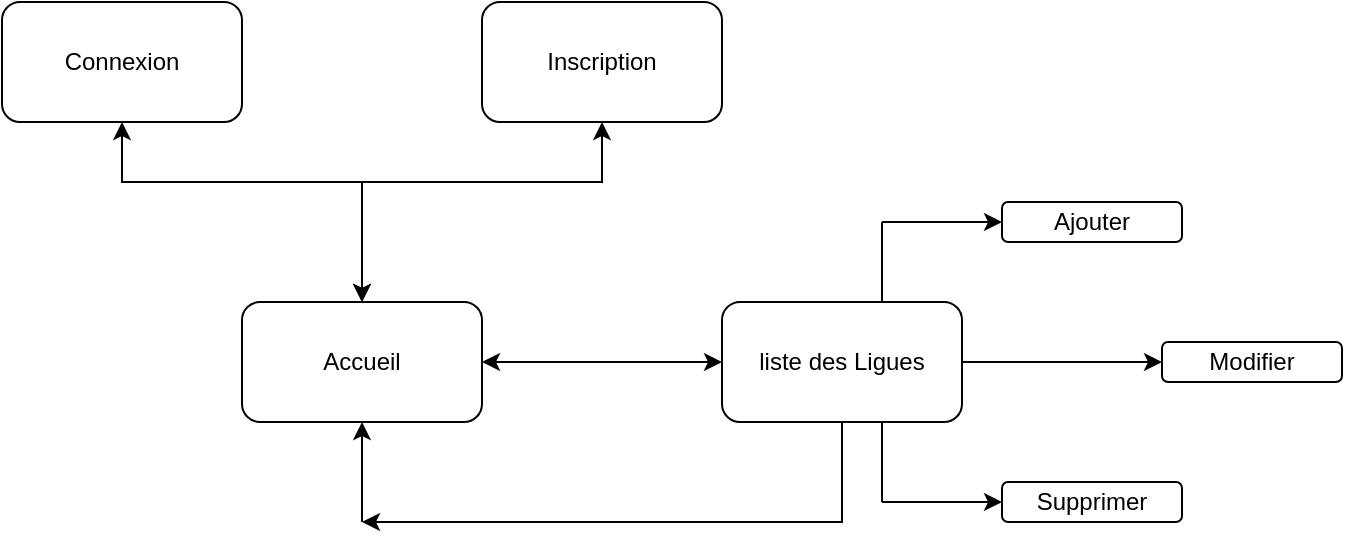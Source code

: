 <mxfile version="26.0.10">
  <diagram name="Page-1" id="lUc0STYfkdchTkpgnV7Y">
    <mxGraphModel grid="1" page="1" gridSize="10" guides="1" tooltips="1" connect="1" arrows="1" fold="1" pageScale="1" pageWidth="827" pageHeight="1169" math="0" shadow="0">
      <root>
        <mxCell id="0" />
        <mxCell id="1" parent="0" />
        <mxCell id="ewshmaN6cRR2-6w1Fa8d-1" value="Accueil" style="rounded=1;whiteSpace=wrap;html=1;" vertex="1" parent="1">
          <mxGeometry x="190" y="340" width="120" height="60" as="geometry" />
        </mxCell>
        <mxCell id="ewshmaN6cRR2-6w1Fa8d-2" value="Connexion" style="rounded=1;whiteSpace=wrap;html=1;" vertex="1" parent="1">
          <mxGeometry x="70" y="190" width="120" height="60" as="geometry" />
        </mxCell>
        <mxCell id="ewshmaN6cRR2-6w1Fa8d-3" value="Inscription" style="rounded=1;whiteSpace=wrap;html=1;" vertex="1" parent="1">
          <mxGeometry x="310" y="190" width="120" height="60" as="geometry" />
        </mxCell>
        <mxCell id="ewshmaN6cRR2-6w1Fa8d-4" value="liste des Ligues" style="rounded=1;whiteSpace=wrap;html=1;" vertex="1" parent="1">
          <mxGeometry x="430" y="340" width="120" height="60" as="geometry" />
        </mxCell>
        <mxCell id="ewshmaN6cRR2-6w1Fa8d-8" value="" style="endArrow=classic;startArrow=classic;html=1;rounded=0;exitX=0.5;exitY=1;exitDx=0;exitDy=0;entryX=0.5;entryY=0;entryDx=0;entryDy=0;" edge="1" parent="1" source="ewshmaN6cRR2-6w1Fa8d-2" target="ewshmaN6cRR2-6w1Fa8d-1">
          <mxGeometry width="50" height="50" relative="1" as="geometry">
            <mxPoint x="110" y="330" as="sourcePoint" />
            <mxPoint x="250" y="340" as="targetPoint" />
            <Array as="points">
              <mxPoint x="130" y="280" />
              <mxPoint x="250" y="280" />
            </Array>
          </mxGeometry>
        </mxCell>
        <mxCell id="ewshmaN6cRR2-6w1Fa8d-9" value="" style="endArrow=classic;startArrow=classic;html=1;rounded=0;entryX=0.5;entryY=1;entryDx=0;entryDy=0;exitX=0.5;exitY=0;exitDx=0;exitDy=0;" edge="1" parent="1" source="ewshmaN6cRR2-6w1Fa8d-1" target="ewshmaN6cRR2-6w1Fa8d-3">
          <mxGeometry width="50" height="50" relative="1" as="geometry">
            <mxPoint x="240" y="420" as="sourcePoint" />
            <mxPoint x="290" y="370" as="targetPoint" />
            <Array as="points">
              <mxPoint x="250" y="280" />
              <mxPoint x="370" y="280" />
            </Array>
          </mxGeometry>
        </mxCell>
        <mxCell id="ewshmaN6cRR2-6w1Fa8d-11" value="" style="endArrow=classic;html=1;rounded=0;entryX=0.5;entryY=1;entryDx=0;entryDy=0;" edge="1" parent="1" target="ewshmaN6cRR2-6w1Fa8d-1">
          <mxGeometry width="50" height="50" relative="1" as="geometry">
            <mxPoint x="250" y="450" as="sourcePoint" />
            <mxPoint x="290" y="370" as="targetPoint" />
          </mxGeometry>
        </mxCell>
        <mxCell id="ewshmaN6cRR2-6w1Fa8d-12" value="" style="endArrow=classic;html=1;rounded=0;" edge="1" parent="1">
          <mxGeometry width="50" height="50" relative="1" as="geometry">
            <mxPoint x="250" y="450" as="sourcePoint" />
            <mxPoint x="250" y="450" as="targetPoint" />
          </mxGeometry>
        </mxCell>
        <mxCell id="ewshmaN6cRR2-6w1Fa8d-15" value="" style="endArrow=classic;html=1;rounded=0;exitX=0.5;exitY=1;exitDx=0;exitDy=0;" edge="1" parent="1" source="ewshmaN6cRR2-6w1Fa8d-4">
          <mxGeometry width="50" height="50" relative="1" as="geometry">
            <mxPoint x="490" y="410" as="sourcePoint" />
            <mxPoint x="250" y="450" as="targetPoint" />
            <Array as="points">
              <mxPoint x="490" y="450" />
            </Array>
          </mxGeometry>
        </mxCell>
        <mxCell id="ewshmaN6cRR2-6w1Fa8d-16" value="" style="endArrow=classic;startArrow=classic;html=1;rounded=0;entryX=0;entryY=0.5;entryDx=0;entryDy=0;exitX=1;exitY=0.5;exitDx=0;exitDy=0;" edge="1" parent="1" source="ewshmaN6cRR2-6w1Fa8d-1" target="ewshmaN6cRR2-6w1Fa8d-4">
          <mxGeometry width="50" height="50" relative="1" as="geometry">
            <mxPoint x="240" y="420" as="sourcePoint" />
            <mxPoint x="290" y="370" as="targetPoint" />
          </mxGeometry>
        </mxCell>
        <mxCell id="NKpvQoFdYh966h11vrsV-1" value="Ajouter" style="rounded=1;whiteSpace=wrap;html=1;" vertex="1" parent="1">
          <mxGeometry x="570" y="290" width="90" height="20" as="geometry" />
        </mxCell>
        <mxCell id="NKpvQoFdYh966h11vrsV-2" value="Modifier" style="rounded=1;whiteSpace=wrap;html=1;" vertex="1" parent="1">
          <mxGeometry x="650" y="360" width="90" height="20" as="geometry" />
        </mxCell>
        <mxCell id="NKpvQoFdYh966h11vrsV-3" value="Supprimer" style="rounded=1;whiteSpace=wrap;html=1;" vertex="1" parent="1">
          <mxGeometry x="570" y="430" width="90" height="20" as="geometry" />
        </mxCell>
        <mxCell id="NKpvQoFdYh966h11vrsV-4" value="" style="endArrow=classic;html=1;rounded=0;entryX=0;entryY=0.5;entryDx=0;entryDy=0;" edge="1" parent="1" target="NKpvQoFdYh966h11vrsV-1">
          <mxGeometry width="50" height="50" relative="1" as="geometry">
            <mxPoint x="510" y="300" as="sourcePoint" />
            <mxPoint x="470" y="290" as="targetPoint" />
            <Array as="points" />
          </mxGeometry>
        </mxCell>
        <mxCell id="NKpvQoFdYh966h11vrsV-5" value="" style="endArrow=none;html=1;rounded=0;exitX=0.5;exitY=0;exitDx=0;exitDy=0;" edge="1" parent="1" source="ewshmaN6cRR2-6w1Fa8d-4">
          <mxGeometry width="50" height="50" relative="1" as="geometry">
            <mxPoint x="420" y="480" as="sourcePoint" />
            <mxPoint x="510" y="300" as="targetPoint" />
            <Array as="points">
              <mxPoint x="510" y="340" />
              <mxPoint x="510" y="320" />
            </Array>
          </mxGeometry>
        </mxCell>
        <mxCell id="NKpvQoFdYh966h11vrsV-7" value="" style="endArrow=none;html=1;rounded=0;" edge="1" parent="1">
          <mxGeometry width="50" height="50" relative="1" as="geometry">
            <mxPoint x="510" y="440" as="sourcePoint" />
            <mxPoint x="510" y="400" as="targetPoint" />
          </mxGeometry>
        </mxCell>
        <mxCell id="NKpvQoFdYh966h11vrsV-8" value="" style="endArrow=classic;html=1;rounded=0;entryX=0;entryY=0.5;entryDx=0;entryDy=0;" edge="1" parent="1" target="NKpvQoFdYh966h11vrsV-3">
          <mxGeometry width="50" height="50" relative="1" as="geometry">
            <mxPoint x="510" y="440" as="sourcePoint" />
            <mxPoint x="470" y="430" as="targetPoint" />
          </mxGeometry>
        </mxCell>
        <mxCell id="NKpvQoFdYh966h11vrsV-9" value="" style="endArrow=classic;html=1;rounded=0;entryX=0;entryY=0.5;entryDx=0;entryDy=0;exitX=1;exitY=0.5;exitDx=0;exitDy=0;" edge="1" parent="1" source="ewshmaN6cRR2-6w1Fa8d-4" target="NKpvQoFdYh966h11vrsV-2">
          <mxGeometry width="50" height="50" relative="1" as="geometry">
            <mxPoint x="510" y="450" as="sourcePoint" />
            <mxPoint x="560" y="400" as="targetPoint" />
          </mxGeometry>
        </mxCell>
      </root>
    </mxGraphModel>
  </diagram>
</mxfile>
